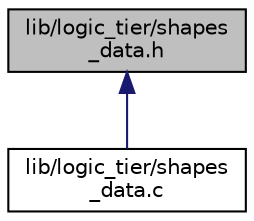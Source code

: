 digraph "lib/logic_tier/shapes_data.h"
{
  edge [fontname="Helvetica",fontsize="10",labelfontname="Helvetica",labelfontsize="10"];
  node [fontname="Helvetica",fontsize="10",shape=record];
  Node1 [label="lib/logic_tier/shapes\l_data.h",height=0.2,width=0.4,color="black", fillcolor="grey75", style="filled", fontcolor="black"];
  Node1 -> Node2 [dir="back",color="midnightblue",fontsize="10",style="solid"];
  Node2 [label="lib/logic_tier/shapes\l_data.c",height=0.2,width=0.4,color="black", fillcolor="white", style="filled",URL="$shapes__data_8c.html",tooltip="Functions for processing the shapes [primitive, line, ellipse]. "];
}
